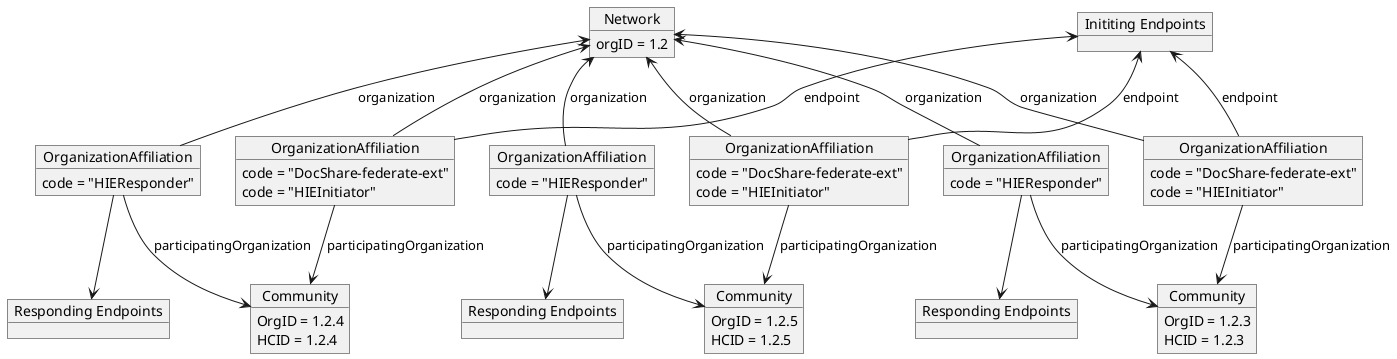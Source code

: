 @startuml multi_community_network_directory
hide footbox

object "Community" as Community3
Community3 : OrgID = 1.2.3
Community3 : HCID = 1.2.3

object "Community" as Community4
Community4 : OrgID = 1.2.4
Community4 : HCID = 1.2.4

object "Community" as Community5
Community5 : OrgID = 1.2.5
Community5 : HCID = 1.2.5

object "Network" as Network
Network : orgID = 1.2

object "Inititing Endpoints" as NetEnds

object "Responding Endpoints" as RespEnds3
object "Responding Endpoints" as RespEnds4
object "Responding Endpoints" as RespEnds5

object "OrganizationAffiliation" as OrgAff3
OrgAff3 : code = "DocShare-federate-ext"
OrgAff3 : code = "HIEInitiator"
OrgAff3 -u-> NetEnds : endpoint
OrgAff3 -u-> Network : organization
OrgAff3 --> Community3 : participatingOrganization

object "OrganizationAffiliation" as OrgAff4
OrgAff4 : code = "DocShare-federate-ext"
OrgAff4 : code = "HIEInitiator"
OrgAff4 -u-> NetEnds : endpoint
OrgAff4 -u-> Network : organization
OrgAff4 --> Community4 : participatingOrganization

object "OrganizationAffiliation" as OrgAff5
OrgAff5 : code = "DocShare-federate-ext"
OrgAff5 : code = "HIEInitiator"
OrgAff5 -u-> NetEnds : endpoint
OrgAff5 -u-> Network : organization
OrgAff5 --> Community5 : participatingOrganization

object "OrganizationAffiliation" as OrgAff3Resp
OrgAff3Resp : code = "HIEResponder"
OrgAff3Resp --> RespEnds3
OrgAff3Resp -u-> Network : organization
OrgAff3Resp --> Community3 : participatingOrganization

object "OrganizationAffiliation" as OrgAff4Resp
OrgAff4Resp : code = "HIEResponder"
OrgAff4Resp --> RespEnds4
OrgAff4Resp -u-> Network : organization
OrgAff4Resp --> Community4 : participatingOrganization

object "OrganizationAffiliation" as OrgAff5Resp
OrgAff5Resp : code = "HIEResponder"
OrgAff5Resp --> RespEnds5
OrgAff5Resp -u-> Network : organization
OrgAff5Resp --> Community5 : participatingOrganization

@enduml
